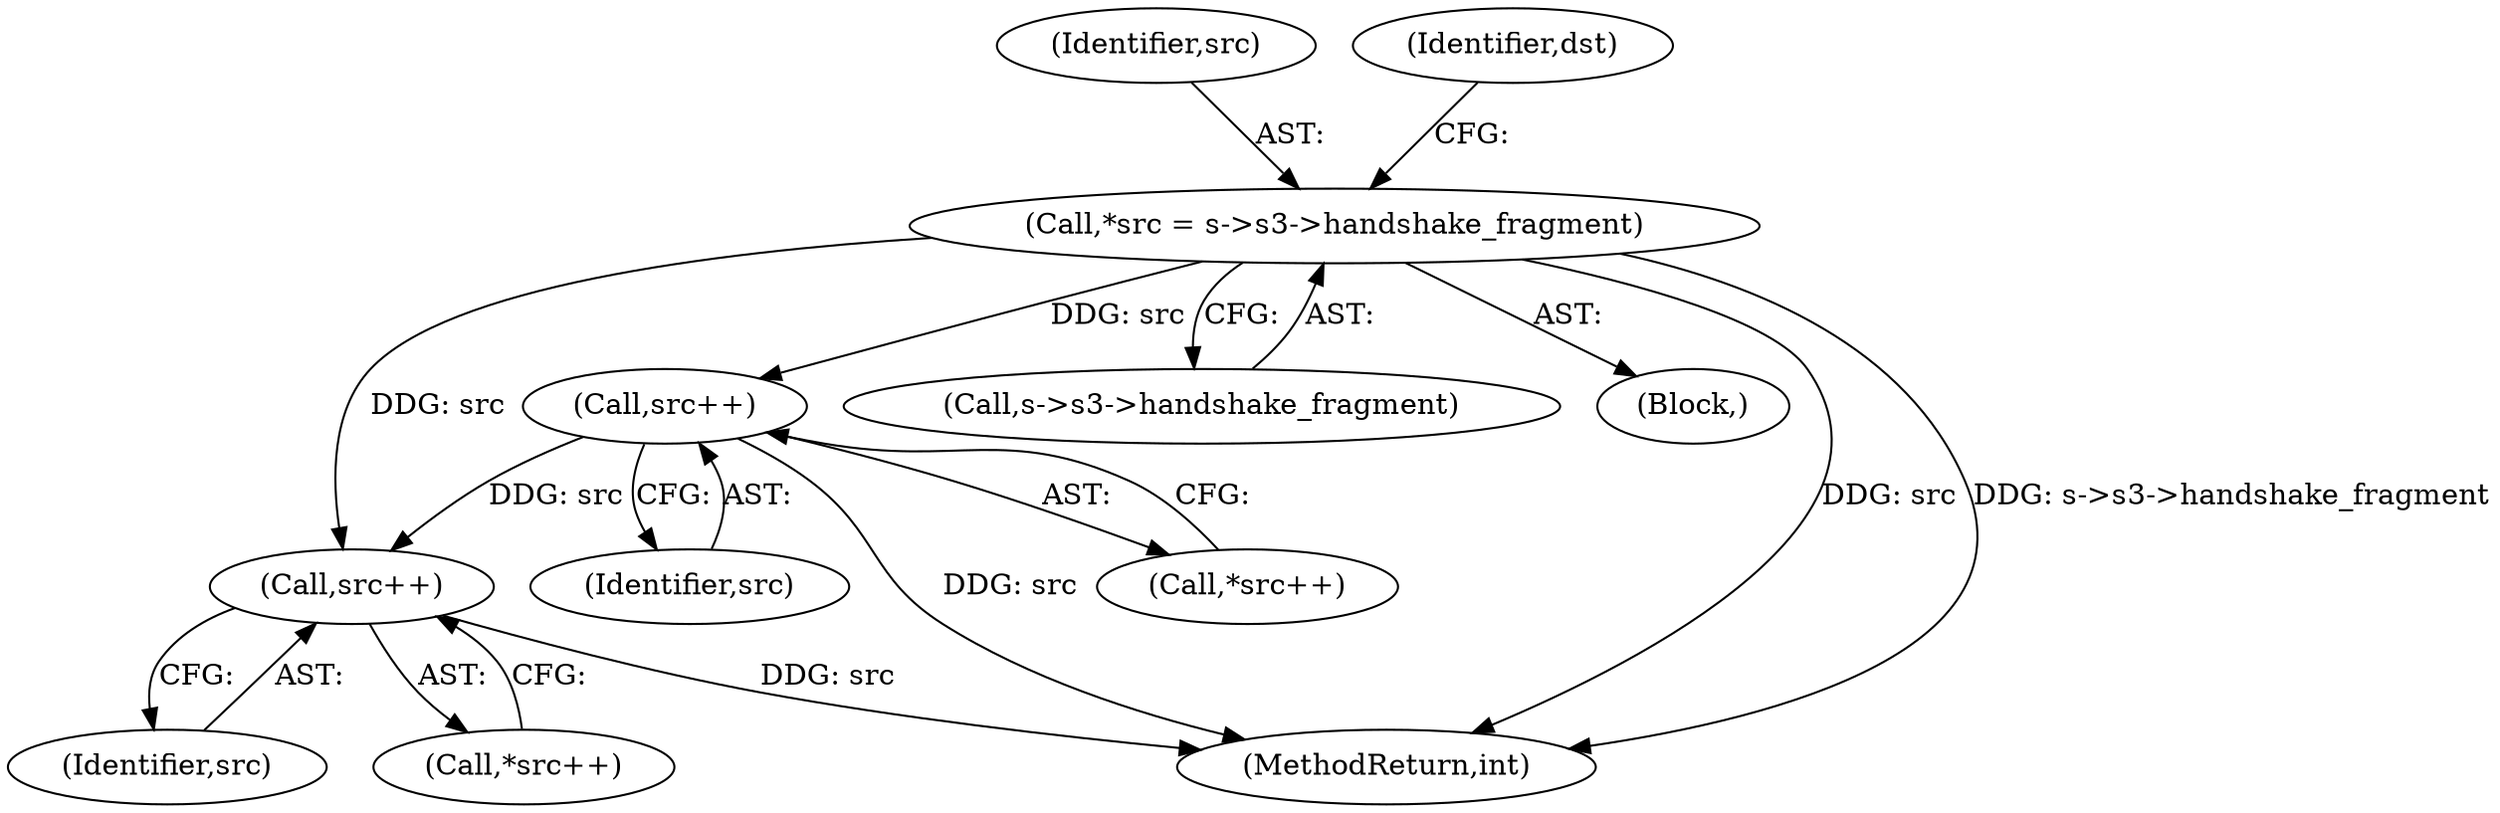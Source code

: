 digraph "0_openssl_e9bbefbf0f24c57645e7ad6a5a71ae649d18ac8e_0@pointer" {
"1000276" [label="(Call,src++)"];
"1000209" [label="(Call,*src = s->s3->handshake_fragment)"];
"1000242" [label="(Call,src++)"];
"1000211" [label="(Call,s->s3->handshake_fragment)"];
"1000242" [label="(Call,src++)"];
"1000277" [label="(Identifier,src)"];
"1000207" [label="(Block,)"];
"1000276" [label="(Call,src++)"];
"1000210" [label="(Identifier,src)"];
"1000218" [label="(Identifier,dst)"];
"1000209" [label="(Call,*src = s->s3->handshake_fragment)"];
"1000243" [label="(Identifier,src)"];
"1001522" [label="(MethodReturn,int)"];
"1000275" [label="(Call,*src++)"];
"1000241" [label="(Call,*src++)"];
"1000276" -> "1000275"  [label="AST: "];
"1000276" -> "1000277"  [label="CFG: "];
"1000277" -> "1000276"  [label="AST: "];
"1000275" -> "1000276"  [label="CFG: "];
"1000276" -> "1001522"  [label="DDG: src"];
"1000209" -> "1000276"  [label="DDG: src"];
"1000242" -> "1000276"  [label="DDG: src"];
"1000209" -> "1000207"  [label="AST: "];
"1000209" -> "1000211"  [label="CFG: "];
"1000210" -> "1000209"  [label="AST: "];
"1000211" -> "1000209"  [label="AST: "];
"1000218" -> "1000209"  [label="CFG: "];
"1000209" -> "1001522"  [label="DDG: src"];
"1000209" -> "1001522"  [label="DDG: s->s3->handshake_fragment"];
"1000209" -> "1000242"  [label="DDG: src"];
"1000242" -> "1000241"  [label="AST: "];
"1000242" -> "1000243"  [label="CFG: "];
"1000243" -> "1000242"  [label="AST: "];
"1000241" -> "1000242"  [label="CFG: "];
"1000242" -> "1001522"  [label="DDG: src"];
}
